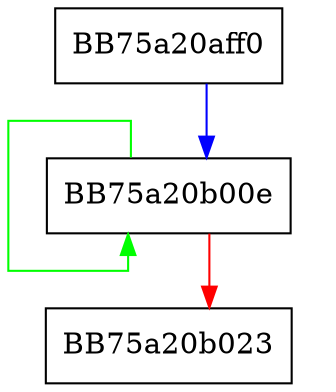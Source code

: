 digraph Flush {
  node [shape="box"];
  graph [splines=ortho];
  BB75a20aff0 -> BB75a20b00e [color="blue"];
  BB75a20b00e -> BB75a20b00e [color="green"];
  BB75a20b00e -> BB75a20b023 [color="red"];
}